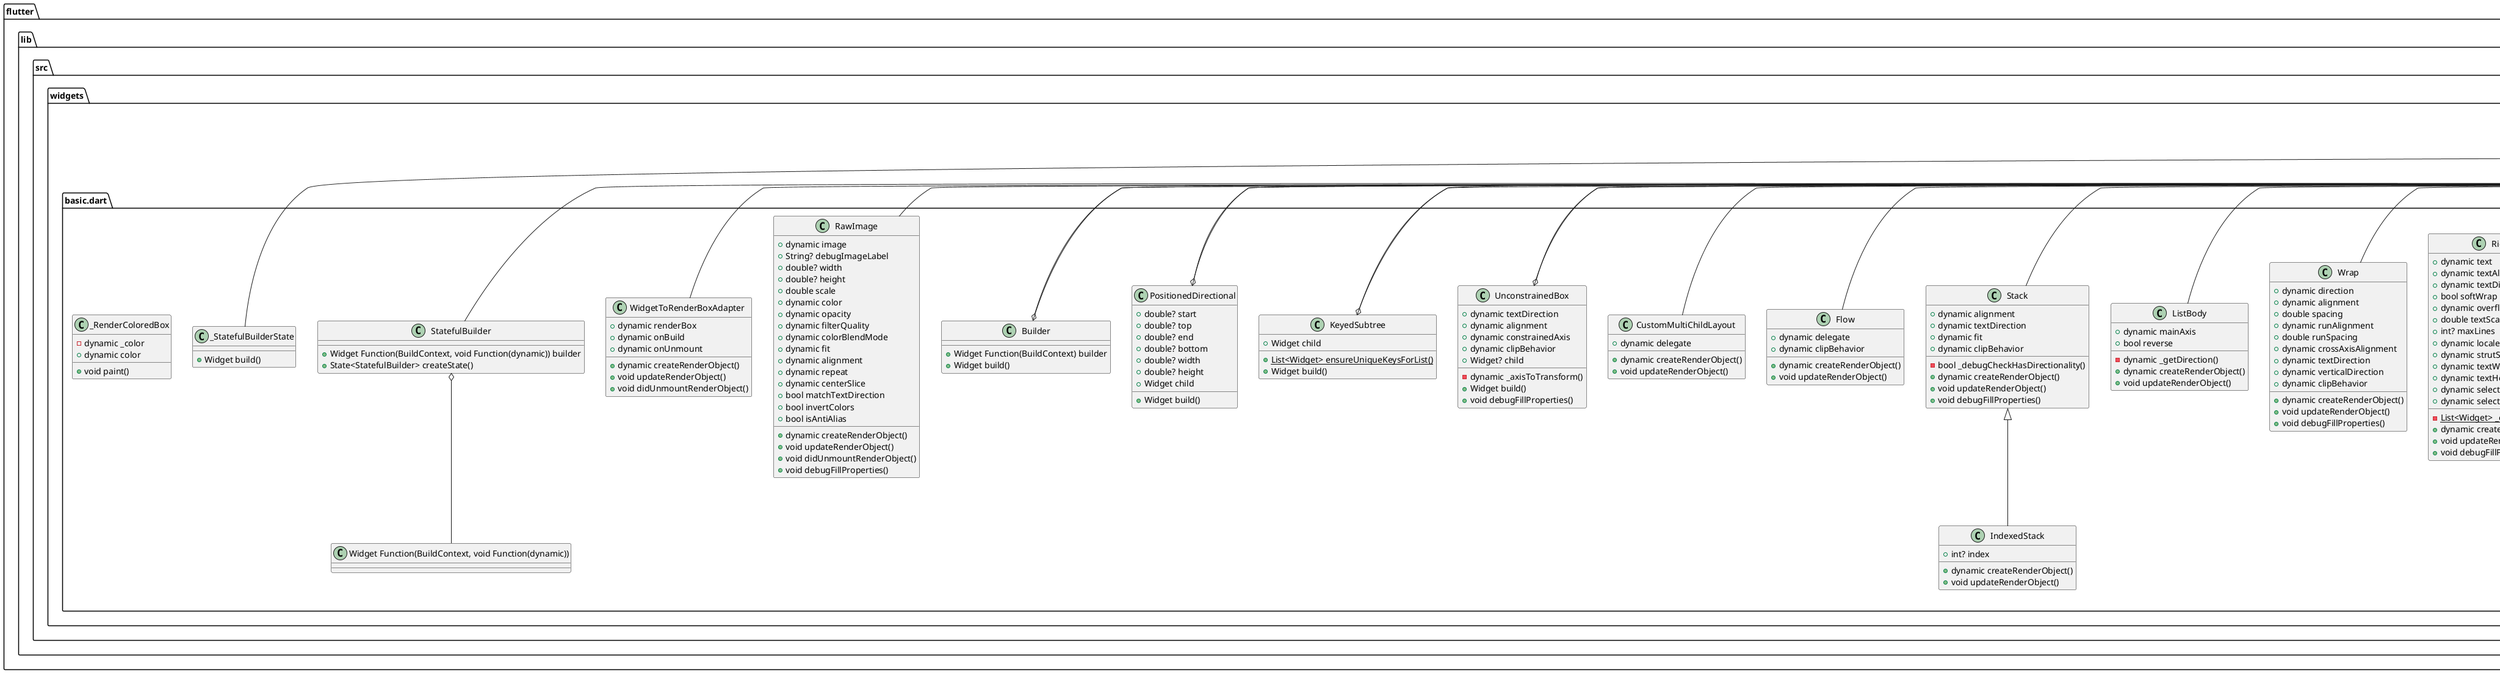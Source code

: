 @startuml
set namespaceSeparator ::

class "flutter::lib::src::widgets::basic.dart::_UbiquitousInheritedElement" {
  +void setDependencies()
  +Object? getDependencies()
  +void notifyClients()
  {static} -void _recurseChildren()
}

"flutter::lib::src::widgets::framework.dart::InheritedElement" <|-- "flutter::lib::src::widgets::basic.dart::_UbiquitousInheritedElement"

abstract class "flutter::lib::src::widgets::basic.dart::_UbiquitousInheritedWidget" {
  +InheritedElement createElement()
}

"flutter::lib::src::widgets::framework.dart::InheritedWidget" <|-- "flutter::lib::src::widgets::basic.dart::_UbiquitousInheritedWidget"

class "flutter::lib::src::widgets::basic.dart::Directionality" {
  +dynamic textDirection
  {static} +dynamic of()
  {static} +dynamic maybeOf()
  +bool updateShouldNotify()
  +void debugFillProperties()
}

"flutter::lib::src::widgets::basic.dart::_UbiquitousInheritedWidget" <|-- "flutter::lib::src::widgets::basic.dart::Directionality"

class "flutter::lib::src::widgets::basic.dart::Opacity" {
  +double opacity
  +bool alwaysIncludeSemantics
  +dynamic createRenderObject()
  +void updateRenderObject()
  +void debugFillProperties()
}

"flutter::lib::src::widgets::framework.dart::SingleChildRenderObjectWidget" <|-- "flutter::lib::src::widgets::basic.dart::Opacity"

class "flutter::lib::src::widgets::basic.dart::ShaderMask" {
  +dynamic shaderCallback
  +dynamic blendMode
  +dynamic createRenderObject()
  +void updateRenderObject()
}

"flutter::lib::src::widgets::framework.dart::SingleChildRenderObjectWidget" <|-- "flutter::lib::src::widgets::basic.dart::ShaderMask"

class "flutter::lib::src::widgets::basic.dart::BackdropFilter" {
  +dynamic filter
  +dynamic blendMode
  +dynamic createRenderObject()
  +void updateRenderObject()
}

"flutter::lib::src::widgets::framework.dart::SingleChildRenderObjectWidget" <|-- "flutter::lib::src::widgets::basic.dart::BackdropFilter"

class "flutter::lib::src::widgets::basic.dart::CustomPaint" {
  +dynamic painter
  +dynamic foregroundPainter
  +dynamic size
  +bool isComplex
  +bool willChange
  +dynamic createRenderObject()
  +void updateRenderObject()
  +void didUnmountRenderObject()
}

"flutter::lib::src::widgets::framework.dart::SingleChildRenderObjectWidget" <|-- "flutter::lib::src::widgets::basic.dart::CustomPaint"

class "flutter::lib::src::widgets::basic.dart::ClipRect" {
  +dynamic clipper
  +dynamic clipBehavior
  +dynamic createRenderObject()
  +void updateRenderObject()
  +void didUnmountRenderObject()
  +void debugFillProperties()
}

"flutter::lib::src::widgets::framework.dart::SingleChildRenderObjectWidget" <|-- "flutter::lib::src::widgets::basic.dart::ClipRect"

class "flutter::lib::src::widgets::basic.dart::ClipRRect" {
  +dynamic borderRadius
  +dynamic clipper
  +dynamic clipBehavior
  +dynamic createRenderObject()
  +void updateRenderObject()
  +void debugFillProperties()
}

"flutter::lib::src::widgets::framework.dart::SingleChildRenderObjectWidget" <|-- "flutter::lib::src::widgets::basic.dart::ClipRRect"

class "flutter::lib::src::widgets::basic.dart::ClipOval" {
  +dynamic clipper
  +dynamic clipBehavior
  +dynamic createRenderObject()
  +void updateRenderObject()
  +void didUnmountRenderObject()
  +void debugFillProperties()
}

"flutter::lib::src::widgets::framework.dart::SingleChildRenderObjectWidget" <|-- "flutter::lib::src::widgets::basic.dart::ClipOval"

class "flutter::lib::src::widgets::basic.dart::ClipPath" {
  +dynamic clipper
  +dynamic clipBehavior
  {static} +Widget shape()
  +dynamic createRenderObject()
  +void updateRenderObject()
  +void didUnmountRenderObject()
  +void debugFillProperties()
}

"flutter::lib::src::widgets::framework.dart::SingleChildRenderObjectWidget" <|-- "flutter::lib::src::widgets::basic.dart::ClipPath"

class "flutter::lib::src::widgets::basic.dart::PhysicalModel" {
  +dynamic shape
  +dynamic clipBehavior
  +dynamic borderRadius
  +double elevation
  +dynamic color
  +dynamic shadowColor
  +dynamic createRenderObject()
  +void updateRenderObject()
  +void debugFillProperties()
}

"flutter::lib::src::widgets::framework.dart::SingleChildRenderObjectWidget" <|-- "flutter::lib::src::widgets::basic.dart::PhysicalModel"

class "flutter::lib::src::widgets::basic.dart::PhysicalShape" {
  +dynamic clipper
  +dynamic clipBehavior
  +double elevation
  +dynamic color
  +dynamic shadowColor
  +dynamic createRenderObject()
  +void updateRenderObject()
  +void debugFillProperties()
}

"flutter::lib::src::widgets::framework.dart::SingleChildRenderObjectWidget" <|-- "flutter::lib::src::widgets::basic.dart::PhysicalShape"

class "flutter::lib::src::widgets::basic.dart::Transform" {
  +dynamic transform
  +dynamic origin
  +dynamic alignment
  +bool transformHitTests
  +dynamic filterQuality
  {static} -dynamic _computeRotation()
  {static} -dynamic _createZRotation()
  +dynamic createRenderObject()
  +void updateRenderObject()
}

"flutter::lib::src::widgets::framework.dart::SingleChildRenderObjectWidget" <|-- "flutter::lib::src::widgets::basic.dart::Transform"

class "flutter::lib::src::widgets::basic.dart::CompositedTransformTarget" {
  +dynamic link
  +dynamic createRenderObject()
  +void updateRenderObject()
}

"flutter::lib::src::widgets::framework.dart::SingleChildRenderObjectWidget" <|-- "flutter::lib::src::widgets::basic.dart::CompositedTransformTarget"

class "flutter::lib::src::widgets::basic.dart::CompositedTransformFollower" {
  +dynamic link
  +bool showWhenUnlinked
  +dynamic targetAnchor
  +dynamic followerAnchor
  +dynamic offset
  +dynamic createRenderObject()
  +void updateRenderObject()
}

"flutter::lib::src::widgets::framework.dart::SingleChildRenderObjectWidget" <|-- "flutter::lib::src::widgets::basic.dart::CompositedTransformFollower"

class "flutter::lib::src::widgets::basic.dart::FittedBox" {
  +dynamic fit
  +dynamic alignment
  +dynamic clipBehavior
  +dynamic createRenderObject()
  +void updateRenderObject()
  +void debugFillProperties()
}

"flutter::lib::src::widgets::framework.dart::SingleChildRenderObjectWidget" <|-- "flutter::lib::src::widgets::basic.dart::FittedBox"

class "flutter::lib::src::widgets::basic.dart::FractionalTranslation" {
  +dynamic translation
  +bool transformHitTests
  +dynamic createRenderObject()
  +void updateRenderObject()
}

"flutter::lib::src::widgets::framework.dart::SingleChildRenderObjectWidget" <|-- "flutter::lib::src::widgets::basic.dart::FractionalTranslation"

class "flutter::lib::src::widgets::basic.dart::RotatedBox" {
  +int quarterTurns
  +dynamic createRenderObject()
  +void updateRenderObject()
}

"flutter::lib::src::widgets::framework.dart::SingleChildRenderObjectWidget" <|-- "flutter::lib::src::widgets::basic.dart::RotatedBox"

class "flutter::lib::src::widgets::basic.dart::Padding" {
  +dynamic padding
  +dynamic createRenderObject()
  +void updateRenderObject()
  +void debugFillProperties()
}

"flutter::lib::src::widgets::framework.dart::SingleChildRenderObjectWidget" <|-- "flutter::lib::src::widgets::basic.dart::Padding"

class "flutter::lib::src::widgets::basic.dart::Align" {
  +dynamic alignment
  +double? widthFactor
  +double? heightFactor
  +dynamic createRenderObject()
  +void updateRenderObject()
  +void debugFillProperties()
}

"flutter::lib::src::widgets::framework.dart::SingleChildRenderObjectWidget" <|-- "flutter::lib::src::widgets::basic.dart::Align"

class "flutter::lib::src::widgets::basic.dart::Center" {
}

"flutter::lib::src::widgets::basic.dart::Align" <|-- "flutter::lib::src::widgets::basic.dart::Center"

class "flutter::lib::src::widgets::basic.dart::CustomSingleChildLayout" {
  +dynamic delegate
  +dynamic createRenderObject()
  +void updateRenderObject()
}

"flutter::lib::src::widgets::framework.dart::SingleChildRenderObjectWidget" <|-- "flutter::lib::src::widgets::basic.dart::CustomSingleChildLayout"

class "flutter::lib::src::widgets::basic.dart::LayoutId" {
  +Object id
  +Type debugTypicalAncestorWidgetClass
  +void applyParentData()
  +void debugFillProperties()
}

"flutter::lib::src::widgets::framework.dart::ParentDataWidget" <|-- "flutter::lib::src::widgets::basic.dart::LayoutId"

class "flutter::lib::src::widgets::basic.dart::CustomMultiChildLayout" {
  +dynamic delegate
  +dynamic createRenderObject()
  +void updateRenderObject()
}

"flutter::lib::src::widgets::framework.dart::MultiChildRenderObjectWidget" <|-- "flutter::lib::src::widgets::basic.dart::CustomMultiChildLayout"

class "flutter::lib::src::widgets::basic.dart::SizedBox" {
  +double? width
  +double? height
  -dynamic _additionalConstraints
  +dynamic createRenderObject()
  +void updateRenderObject()
  +String toStringShort()
  +void debugFillProperties()
}

"flutter::lib::src::widgets::framework.dart::SingleChildRenderObjectWidget" <|-- "flutter::lib::src::widgets::basic.dart::SizedBox"

class "flutter::lib::src::widgets::basic.dart::ConstrainedBox" {
  +dynamic constraints
  +dynamic createRenderObject()
  +void updateRenderObject()
  +void debugFillProperties()
}

"flutter::lib::src::widgets::framework.dart::SingleChildRenderObjectWidget" <|-- "flutter::lib::src::widgets::basic.dart::ConstrainedBox"

class "flutter::lib::src::widgets::basic.dart::ConstraintsTransformBox" {
  {static} -Map<dynamic, String> _debugKnownTransforms
  +dynamic textDirection
  +dynamic alignment
  +dynamic constraintsTransform
  +dynamic clipBehavior
  -String _debugTransformLabel
  {static} +dynamic unmodified()
  {static} +dynamic unconstrained()
  {static} +dynamic widthUnconstrained()
  {static} +dynamic heightUnconstrained()
  {static} +dynamic maxHeightUnconstrained()
  {static} +dynamic maxWidthUnconstrained()
  {static} +dynamic maxUnconstrained()
  +dynamic createRenderObject()
  +void updateRenderObject()
  +void debugFillProperties()
}

"flutter::lib::src::widgets::framework.dart::SingleChildRenderObjectWidget" <|-- "flutter::lib::src::widgets::basic.dart::ConstraintsTransformBox"

class "flutter::lib::src::widgets::basic.dart::UnconstrainedBox" {
  +dynamic textDirection
  +dynamic alignment
  +dynamic constrainedAxis
  +dynamic clipBehavior
  +Widget? child
  -dynamic _axisToTransform()
  +Widget build()
  +void debugFillProperties()
}

"flutter::lib::src::widgets::basic.dart::UnconstrainedBox" o-- "flutter::lib::src::widgets::framework.dart::Widget"
"flutter::lib::src::widgets::framework.dart::StatelessWidget" <|-- "flutter::lib::src::widgets::basic.dart::UnconstrainedBox"

class "flutter::lib::src::widgets::basic.dart::FractionallySizedBox" {
  +double? widthFactor
  +double? heightFactor
  +dynamic alignment
  +dynamic createRenderObject()
  +void updateRenderObject()
  +void debugFillProperties()
}

"flutter::lib::src::widgets::framework.dart::SingleChildRenderObjectWidget" <|-- "flutter::lib::src::widgets::basic.dart::FractionallySizedBox"

class "flutter::lib::src::widgets::basic.dart::LimitedBox" {
  +double maxWidth
  +double maxHeight
  +dynamic createRenderObject()
  +void updateRenderObject()
  +void debugFillProperties()
}

"flutter::lib::src::widgets::framework.dart::SingleChildRenderObjectWidget" <|-- "flutter::lib::src::widgets::basic.dart::LimitedBox"

class "flutter::lib::src::widgets::basic.dart::OverflowBox" {
  +dynamic alignment
  +double? minWidth
  +double? maxWidth
  +double? minHeight
  +double? maxHeight
  +dynamic createRenderObject()
  +void updateRenderObject()
  +void debugFillProperties()
}

"flutter::lib::src::widgets::framework.dart::SingleChildRenderObjectWidget" <|-- "flutter::lib::src::widgets::basic.dart::OverflowBox"

class "flutter::lib::src::widgets::basic.dart::SizedOverflowBox" {
  +dynamic alignment
  +dynamic size
  +dynamic createRenderObject()
  +void updateRenderObject()
  +void debugFillProperties()
}

"flutter::lib::src::widgets::framework.dart::SingleChildRenderObjectWidget" <|-- "flutter::lib::src::widgets::basic.dart::SizedOverflowBox"

class "flutter::lib::src::widgets::basic.dart::Offstage" {
  +bool offstage
  +dynamic createRenderObject()
  +void updateRenderObject()
  +void debugFillProperties()
  +SingleChildRenderObjectElement createElement()
}

"flutter::lib::src::widgets::framework.dart::SingleChildRenderObjectWidget" <|-- "flutter::lib::src::widgets::basic.dart::Offstage"

class "flutter::lib::src::widgets::basic.dart::_OffstageElement" {
  +void debugVisitOnstageChildren()
}

"flutter::lib::src::widgets::framework.dart::SingleChildRenderObjectElement" <|-- "flutter::lib::src::widgets::basic.dart::_OffstageElement"

class "flutter::lib::src::widgets::basic.dart::AspectRatio" {
  +double aspectRatio
  +dynamic createRenderObject()
  +void updateRenderObject()
  +void debugFillProperties()
}

"flutter::lib::src::widgets::framework.dart::SingleChildRenderObjectWidget" <|-- "flutter::lib::src::widgets::basic.dart::AspectRatio"

class "flutter::lib::src::widgets::basic.dart::IntrinsicWidth" {
  +double? stepWidth
  +double? stepHeight
  -double? _stepWidth
  -double? _stepHeight
  +dynamic createRenderObject()
  +void updateRenderObject()
}

"flutter::lib::src::widgets::framework.dart::SingleChildRenderObjectWidget" <|-- "flutter::lib::src::widgets::basic.dart::IntrinsicWidth"

class "flutter::lib::src::widgets::basic.dart::IntrinsicHeight" {
  +dynamic createRenderObject()
}

"flutter::lib::src::widgets::framework.dart::SingleChildRenderObjectWidget" <|-- "flutter::lib::src::widgets::basic.dart::IntrinsicHeight"

class "flutter::lib::src::widgets::basic.dart::Baseline" {
  +double baseline
  +dynamic baselineType
  +dynamic createRenderObject()
  +void updateRenderObject()
}

"flutter::lib::src::widgets::framework.dart::SingleChildRenderObjectWidget" <|-- "flutter::lib::src::widgets::basic.dart::Baseline"

class "flutter::lib::src::widgets::basic.dart::SliverToBoxAdapter" {
  +dynamic createRenderObject()
}

"flutter::lib::src::widgets::framework.dart::SingleChildRenderObjectWidget" <|-- "flutter::lib::src::widgets::basic.dart::SliverToBoxAdapter"

class "flutter::lib::src::widgets::basic.dart::SliverPadding" {
  +dynamic padding
  +dynamic createRenderObject()
  +void updateRenderObject()
  +void debugFillProperties()
}

"flutter::lib::src::widgets::framework.dart::SingleChildRenderObjectWidget" <|-- "flutter::lib::src::widgets::basic.dart::SliverPadding"

class "flutter::lib::src::widgets::basic.dart::ListBody" {
  +dynamic mainAxis
  +bool reverse
  -dynamic _getDirection()
  +dynamic createRenderObject()
  +void updateRenderObject()
}

"flutter::lib::src::widgets::framework.dart::MultiChildRenderObjectWidget" <|-- "flutter::lib::src::widgets::basic.dart::ListBody"

class "flutter::lib::src::widgets::basic.dart::Stack" {
  +dynamic alignment
  +dynamic textDirection
  +dynamic fit
  +dynamic clipBehavior
  -bool _debugCheckHasDirectionality()
  +dynamic createRenderObject()
  +void updateRenderObject()
  +void debugFillProperties()
}

"flutter::lib::src::widgets::framework.dart::MultiChildRenderObjectWidget" <|-- "flutter::lib::src::widgets::basic.dart::Stack"

class "flutter::lib::src::widgets::basic.dart::IndexedStack" {
  +int? index
  +dynamic createRenderObject()
  +void updateRenderObject()
}

"flutter::lib::src::widgets::basic.dart::Stack" <|-- "flutter::lib::src::widgets::basic.dart::IndexedStack"

class "flutter::lib::src::widgets::basic.dart::Positioned" {
  +double? left
  +double? top
  +double? right
  +double? bottom
  +double? width
  +double? height
  +Type debugTypicalAncestorWidgetClass
  +void applyParentData()
  +void debugFillProperties()
}

"flutter::lib::src::widgets::framework.dart::ParentDataWidget" <|-- "flutter::lib::src::widgets::basic.dart::Positioned"

class "flutter::lib::src::widgets::basic.dart::PositionedDirectional" {
  +double? start
  +double? top
  +double? end
  +double? bottom
  +double? width
  +double? height
  +Widget child
  +Widget build()
}

"flutter::lib::src::widgets::basic.dart::PositionedDirectional" o-- "flutter::lib::src::widgets::framework.dart::Widget"
"flutter::lib::src::widgets::framework.dart::StatelessWidget" <|-- "flutter::lib::src::widgets::basic.dart::PositionedDirectional"

class "flutter::lib::src::widgets::basic.dart::Flex" {
  +dynamic direction
  +dynamic mainAxisAlignment
  +dynamic mainAxisSize
  +dynamic crossAxisAlignment
  +dynamic textDirection
  +dynamic verticalDirection
  +dynamic textBaseline
  +dynamic clipBehavior
  -bool _needTextDirection
  +dynamic getEffectiveTextDirection()
  +dynamic createRenderObject()
  +void updateRenderObject()
  +void debugFillProperties()
}

"flutter::lib::src::widgets::framework.dart::MultiChildRenderObjectWidget" <|-- "flutter::lib::src::widgets::basic.dart::Flex"

class "flutter::lib::src::widgets::basic.dart::Row" {
}

"flutter::lib::src::widgets::basic.dart::Flex" <|-- "flutter::lib::src::widgets::basic.dart::Row"

class "flutter::lib::src::widgets::basic.dart::Column" {
}

"flutter::lib::src::widgets::basic.dart::Flex" <|-- "flutter::lib::src::widgets::basic.dart::Column"

class "flutter::lib::src::widgets::basic.dart::Flexible" {
  +int flex
  +dynamic fit
  +Type debugTypicalAncestorWidgetClass
  +void applyParentData()
  +void debugFillProperties()
}

"flutter::lib::src::widgets::framework.dart::ParentDataWidget" <|-- "flutter::lib::src::widgets::basic.dart::Flexible"

class "flutter::lib::src::widgets::basic.dart::Expanded" {
}

"flutter::lib::src::widgets::basic.dart::Flexible" <|-- "flutter::lib::src::widgets::basic.dart::Expanded"

class "flutter::lib::src::widgets::basic.dart::Wrap" {
  +dynamic direction
  +dynamic alignment
  +double spacing
  +dynamic runAlignment
  +double runSpacing
  +dynamic crossAxisAlignment
  +dynamic textDirection
  +dynamic verticalDirection
  +dynamic clipBehavior
  +dynamic createRenderObject()
  +void updateRenderObject()
  +void debugFillProperties()
}

"flutter::lib::src::widgets::framework.dart::MultiChildRenderObjectWidget" <|-- "flutter::lib::src::widgets::basic.dart::Wrap"

class "flutter::lib::src::widgets::basic.dart::Flow" {
  +dynamic delegate
  +dynamic clipBehavior
  +dynamic createRenderObject()
  +void updateRenderObject()
}

"flutter::lib::src::widgets::framework.dart::MultiChildRenderObjectWidget" <|-- "flutter::lib::src::widgets::basic.dart::Flow"

class "flutter::lib::src::widgets::basic.dart::RichText" {
  +dynamic text
  +dynamic textAlign
  +dynamic textDirection
  +bool softWrap
  +dynamic overflow
  +double textScaleFactor
  +int? maxLines
  +dynamic locale
  +dynamic strutStyle
  +dynamic textWidthBasis
  +dynamic textHeightBehavior
  +dynamic selectionRegistrar
  +dynamic selectionColor
  {static} -List<Widget> _extractChildren()
  +dynamic createRenderObject()
  +void updateRenderObject()
  +void debugFillProperties()
}

"flutter::lib::src::widgets::framework.dart::MultiChildRenderObjectWidget" <|-- "flutter::lib::src::widgets::basic.dart::RichText"

class "flutter::lib::src::widgets::basic.dart::RawImage" {
  +dynamic image
  +String? debugImageLabel
  +double? width
  +double? height
  +double scale
  +dynamic color
  +dynamic opacity
  +dynamic filterQuality
  +dynamic colorBlendMode
  +dynamic fit
  +dynamic alignment
  +dynamic repeat
  +dynamic centerSlice
  +bool matchTextDirection
  +bool invertColors
  +bool isAntiAlias
  +dynamic createRenderObject()
  +void updateRenderObject()
  +void didUnmountRenderObject()
  +void debugFillProperties()
}

"flutter::lib::src::widgets::framework.dart::LeafRenderObjectWidget" <|-- "flutter::lib::src::widgets::basic.dart::RawImage"

class "flutter::lib::src::widgets::basic.dart::DefaultAssetBundle" {
  +dynamic bundle
  {static} +dynamic of()
  +bool updateShouldNotify()
}

"flutter::lib::src::widgets::framework.dart::InheritedWidget" <|-- "flutter::lib::src::widgets::basic.dart::DefaultAssetBundle"

class "flutter::lib::src::widgets::basic.dart::WidgetToRenderBoxAdapter" {
  +dynamic renderBox
  +dynamic onBuild
  +dynamic onUnmount
  +dynamic createRenderObject()
  +void updateRenderObject()
  +void didUnmountRenderObject()
}

"flutter::lib::src::widgets::framework.dart::LeafRenderObjectWidget" <|-- "flutter::lib::src::widgets::basic.dart::WidgetToRenderBoxAdapter"

class "flutter::lib::src::widgets::basic.dart::Listener" {
  +dynamic onPointerDown
  +dynamic onPointerMove
  +dynamic onPointerUp
  +dynamic onPointerHover
  +dynamic onPointerCancel
  +dynamic onPointerPanZoomStart
  +dynamic onPointerPanZoomUpdate
  +dynamic onPointerPanZoomEnd
  +dynamic onPointerSignal
  +dynamic behavior
  +dynamic createRenderObject()
  +void updateRenderObject()
  +void debugFillProperties()
}

"flutter::lib::src::widgets::framework.dart::SingleChildRenderObjectWidget" <|-- "flutter::lib::src::widgets::basic.dart::Listener"

class "flutter::lib::src::widgets::basic.dart::MouseRegion" {
  +dynamic onEnter
  +dynamic onHover
  +dynamic onExit
  +dynamic cursor
  +bool opaque
  +dynamic hitTestBehavior
  +dynamic createRenderObject()
  +void updateRenderObject()
  +void debugFillProperties()
}

"flutter::lib::src::widgets::framework.dart::SingleChildRenderObjectWidget" <|-- "flutter::lib::src::widgets::basic.dart::MouseRegion"

class "flutter::lib::src::widgets::basic.dart::RepaintBoundary" {
  {static} +List<RepaintBoundary> wrapAll()
  +dynamic createRenderObject()
}

"flutter::lib::src::widgets::framework.dart::SingleChildRenderObjectWidget" <|-- "flutter::lib::src::widgets::basic.dart::RepaintBoundary"

class "flutter::lib::src::widgets::basic.dart::IgnorePointer" {
  +bool ignoring
  +bool? ignoringSemantics
  +dynamic createRenderObject()
  +void updateRenderObject()
  +void debugFillProperties()
}

"flutter::lib::src::widgets::framework.dart::SingleChildRenderObjectWidget" <|-- "flutter::lib::src::widgets::basic.dart::IgnorePointer"

class "flutter::lib::src::widgets::basic.dart::AbsorbPointer" {
  +bool absorbing
  +bool? ignoringSemantics
  +dynamic createRenderObject()
  +void updateRenderObject()
  +void debugFillProperties()
}

"flutter::lib::src::widgets::framework.dart::SingleChildRenderObjectWidget" <|-- "flutter::lib::src::widgets::basic.dart::AbsorbPointer"

class "flutter::lib::src::widgets::basic.dart::MetaData" {
  +dynamic metaData
  +dynamic behavior
  +dynamic createRenderObject()
  +void updateRenderObject()
  +void debugFillProperties()
}

"flutter::lib::src::widgets::framework.dart::SingleChildRenderObjectWidget" <|-- "flutter::lib::src::widgets::basic.dart::MetaData"

class "flutter::lib::src::widgets::basic.dart::Semantics" {
  +dynamic properties
  +bool container
  +bool explicitChildNodes
  +bool excludeSemantics
  +dynamic createRenderObject()
  -dynamic _getTextDirection()
  +void updateRenderObject()
  +void debugFillProperties()
}

"flutter::lib::src::widgets::framework.dart::SingleChildRenderObjectWidget" <|-- "flutter::lib::src::widgets::basic.dart::Semantics"

class "flutter::lib::src::widgets::basic.dart::MergeSemantics" {
  +dynamic createRenderObject()
}

"flutter::lib::src::widgets::framework.dart::SingleChildRenderObjectWidget" <|-- "flutter::lib::src::widgets::basic.dart::MergeSemantics"

class "flutter::lib::src::widgets::basic.dart::BlockSemantics" {
  +bool blocking
  +dynamic createRenderObject()
  +void updateRenderObject()
  +void debugFillProperties()
}

"flutter::lib::src::widgets::framework.dart::SingleChildRenderObjectWidget" <|-- "flutter::lib::src::widgets::basic.dart::BlockSemantics"

class "flutter::lib::src::widgets::basic.dart::ExcludeSemantics" {
  +bool excluding
  +dynamic createRenderObject()
  +void updateRenderObject()
  +void debugFillProperties()
}

"flutter::lib::src::widgets::framework.dart::SingleChildRenderObjectWidget" <|-- "flutter::lib::src::widgets::basic.dart::ExcludeSemantics"

class "flutter::lib::src::widgets::basic.dart::IndexedSemantics" {
  +int index
  +dynamic createRenderObject()
  +void updateRenderObject()
  +void debugFillProperties()
}

"flutter::lib::src::widgets::framework.dart::SingleChildRenderObjectWidget" <|-- "flutter::lib::src::widgets::basic.dart::IndexedSemantics"

class "flutter::lib::src::widgets::basic.dart::KeyedSubtree" {
  +Widget child
  {static} +List<Widget> ensureUniqueKeysForList()
  +Widget build()
}

"flutter::lib::src::widgets::basic.dart::KeyedSubtree" o-- "flutter::lib::src::widgets::framework.dart::Widget"
"flutter::lib::src::widgets::framework.dart::StatelessWidget" <|-- "flutter::lib::src::widgets::basic.dart::KeyedSubtree"

class "flutter::lib::src::widgets::basic.dart::Builder" {
  +Widget Function(BuildContext) builder
  +Widget build()
}

"flutter::lib::src::widgets::basic.dart::Builder" o-- "flutter::lib::src::widgets::framework.dart::Widget Function(BuildContext)"
"flutter::lib::src::widgets::framework.dart::StatelessWidget" <|-- "flutter::lib::src::widgets::basic.dart::Builder"

class "flutter::lib::src::widgets::basic.dart::StatefulBuilder" {
  +Widget Function(BuildContext, void Function(dynamic)) builder
  +State<StatefulBuilder> createState()
}

"flutter::lib::src::widgets::basic.dart::StatefulBuilder" o-- "flutter::lib::src::widgets::basic.dart::Widget Function(BuildContext, void Function(dynamic))"
"flutter::lib::src::widgets::framework.dart::StatefulWidget" <|-- "flutter::lib::src::widgets::basic.dart::StatefulBuilder"

class "flutter::lib::src::widgets::basic.dart::_StatefulBuilderState" {
  +Widget build()
}

"flutter::lib::src::widgets::framework.dart::State" <|-- "flutter::lib::src::widgets::basic.dart::_StatefulBuilderState"

class "flutter::lib::src::widgets::basic.dart::ColoredBox" {
  +dynamic color
  +dynamic createRenderObject()
  +void updateRenderObject()
  +void debugFillProperties()
}

"flutter::lib::src::widgets::framework.dart::SingleChildRenderObjectWidget" <|-- "flutter::lib::src::widgets::basic.dart::ColoredBox"

class "flutter::lib::src::widgets::basic.dart::_RenderColoredBox" {
  -dynamic _color
  +dynamic color
  +void paint()
}


@enduml